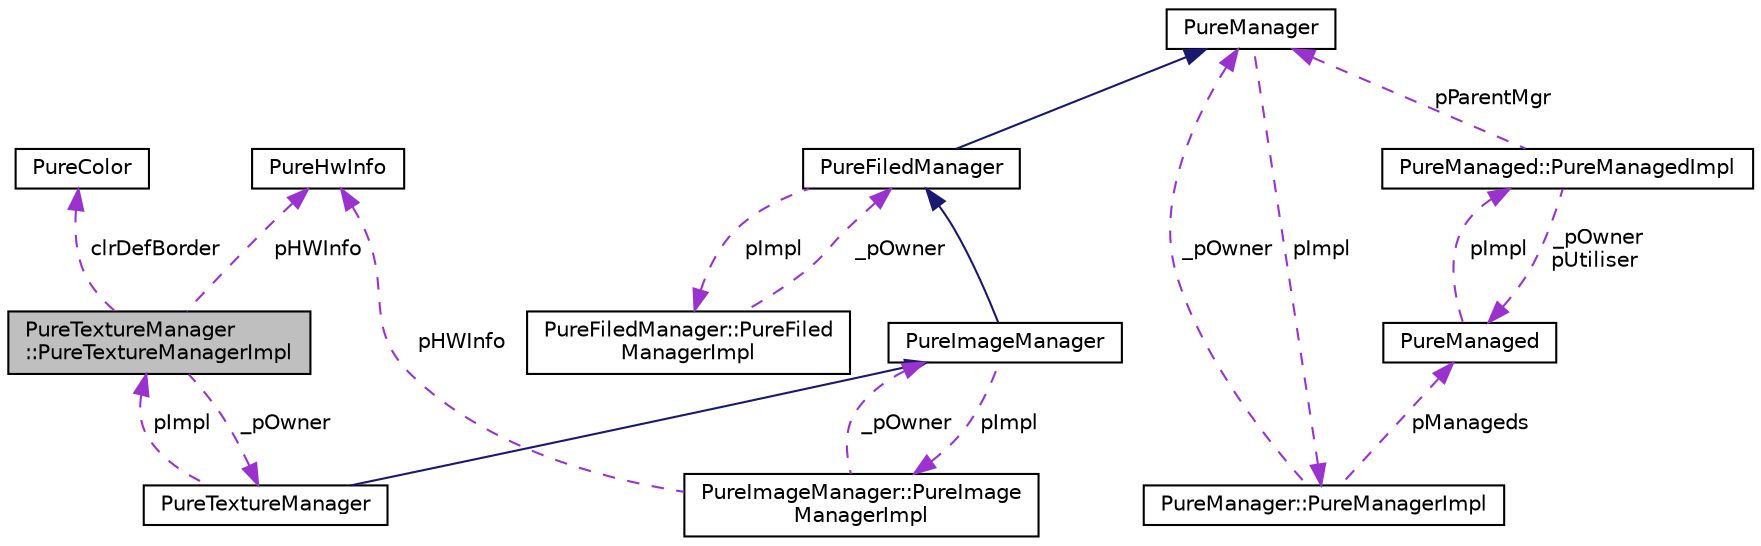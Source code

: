 digraph "PureTextureManager::PureTextureManagerImpl"
{
 // LATEX_PDF_SIZE
  edge [fontname="Helvetica",fontsize="10",labelfontname="Helvetica",labelfontsize="10"];
  node [fontname="Helvetica",fontsize="10",shape=record];
  Node1 [label="PureTextureManager\l::PureTextureManagerImpl",height=0.2,width=0.4,color="black", fillcolor="grey75", style="filled", fontcolor="black",tooltip=" "];
  Node2 -> Node1 [dir="back",color="darkorchid3",fontsize="10",style="dashed",label=" pHWInfo" ,fontname="Helvetica"];
  Node2 [label="PureHwInfo",height=0.2,width=0.4,color="black", fillcolor="white", style="filled",URL="$class_pure_hw_info.html",tooltip="Pure hardware information class."];
  Node3 -> Node1 [dir="back",color="darkorchid3",fontsize="10",style="dashed",label=" _pOwner" ,fontname="Helvetica"];
  Node3 [label="PureTextureManager",height=0.2,width=0.4,color="black", fillcolor="white", style="filled",URL="$class_pure_texture_manager.html",tooltip="Texture manager class."];
  Node4 -> Node3 [dir="back",color="midnightblue",fontsize="10",style="solid",fontname="Helvetica"];
  Node4 [label="PureImageManager",height=0.2,width=0.4,color="black", fillcolor="white", style="filled",URL="$class_pure_image_manager.html",tooltip="Image manager class."];
  Node5 -> Node4 [dir="back",color="midnightblue",fontsize="10",style="solid",fontname="Helvetica"];
  Node5 [label="PureFiledManager",height=0.2,width=0.4,color="black", fillcolor="white", style="filled",URL="$class_pure_filed_manager.html",tooltip="Manager loading from / saving to a file."];
  Node6 -> Node5 [dir="back",color="midnightblue",fontsize="10",style="solid",fontname="Helvetica"];
  Node6 [label="PureManager",height=0.2,width=0.4,color="black", fillcolor="white", style="filled",URL="$class_pure_manager.html",tooltip="Ancestor class for manager classes."];
  Node7 -> Node6 [dir="back",color="darkorchid3",fontsize="10",style="dashed",label=" pImpl" ,fontname="Helvetica"];
  Node7 [label="PureManager::PureManagerImpl",height=0.2,width=0.4,color="black", fillcolor="white", style="filled",URL="$class_pure_manager_1_1_pure_manager_impl.html",tooltip=" "];
  Node6 -> Node7 [dir="back",color="darkorchid3",fontsize="10",style="dashed",label=" _pOwner" ,fontname="Helvetica"];
  Node8 -> Node7 [dir="back",color="darkorchid3",fontsize="10",style="dashed",label=" pManageds" ,fontname="Helvetica"];
  Node8 [label="PureManaged",height=0.2,width=0.4,color="black", fillcolor="white", style="filled",URL="$class_pure_managed.html",tooltip="Ancestor class for managed classes."];
  Node9 -> Node8 [dir="back",color="darkorchid3",fontsize="10",style="dashed",label=" pImpl" ,fontname="Helvetica"];
  Node9 [label="PureManaged::PureManagedImpl",height=0.2,width=0.4,color="black", fillcolor="white", style="filled",URL="$class_pure_managed_1_1_pure_managed_impl.html",tooltip=" "];
  Node8 -> Node9 [dir="back",color="darkorchid3",fontsize="10",style="dashed",label=" _pOwner\npUtiliser" ,fontname="Helvetica"];
  Node6 -> Node9 [dir="back",color="darkorchid3",fontsize="10",style="dashed",label=" pParentMgr" ,fontname="Helvetica"];
  Node10 -> Node5 [dir="back",color="darkorchid3",fontsize="10",style="dashed",label=" pImpl" ,fontname="Helvetica"];
  Node10 [label="PureFiledManager::PureFiled\lManagerImpl",height=0.2,width=0.4,color="black", fillcolor="white", style="filled",URL="$class_pure_filed_manager_1_1_pure_filed_manager_impl.html",tooltip=" "];
  Node5 -> Node10 [dir="back",color="darkorchid3",fontsize="10",style="dashed",label=" _pOwner" ,fontname="Helvetica"];
  Node11 -> Node4 [dir="back",color="darkorchid3",fontsize="10",style="dashed",label=" pImpl" ,fontname="Helvetica"];
  Node11 [label="PureImageManager::PureImage\lManagerImpl",height=0.2,width=0.4,color="black", fillcolor="white", style="filled",URL="$class_pure_image_manager_1_1_pure_image_manager_impl.html",tooltip=" "];
  Node2 -> Node11 [dir="back",color="darkorchid3",fontsize="10",style="dashed",label=" pHWInfo" ,fontname="Helvetica"];
  Node4 -> Node11 [dir="back",color="darkorchid3",fontsize="10",style="dashed",label=" _pOwner" ,fontname="Helvetica"];
  Node1 -> Node3 [dir="back",color="darkorchid3",fontsize="10",style="dashed",label=" pImpl" ,fontname="Helvetica"];
  Node12 -> Node1 [dir="back",color="darkorchid3",fontsize="10",style="dashed",label=" clrDefBorder" ,fontname="Helvetica"];
  Node12 [label="PureColor",height=0.2,width=0.4,color="black", fillcolor="white", style="filled",URL="$class_pure_color.html",tooltip="Pure color class."];
}
